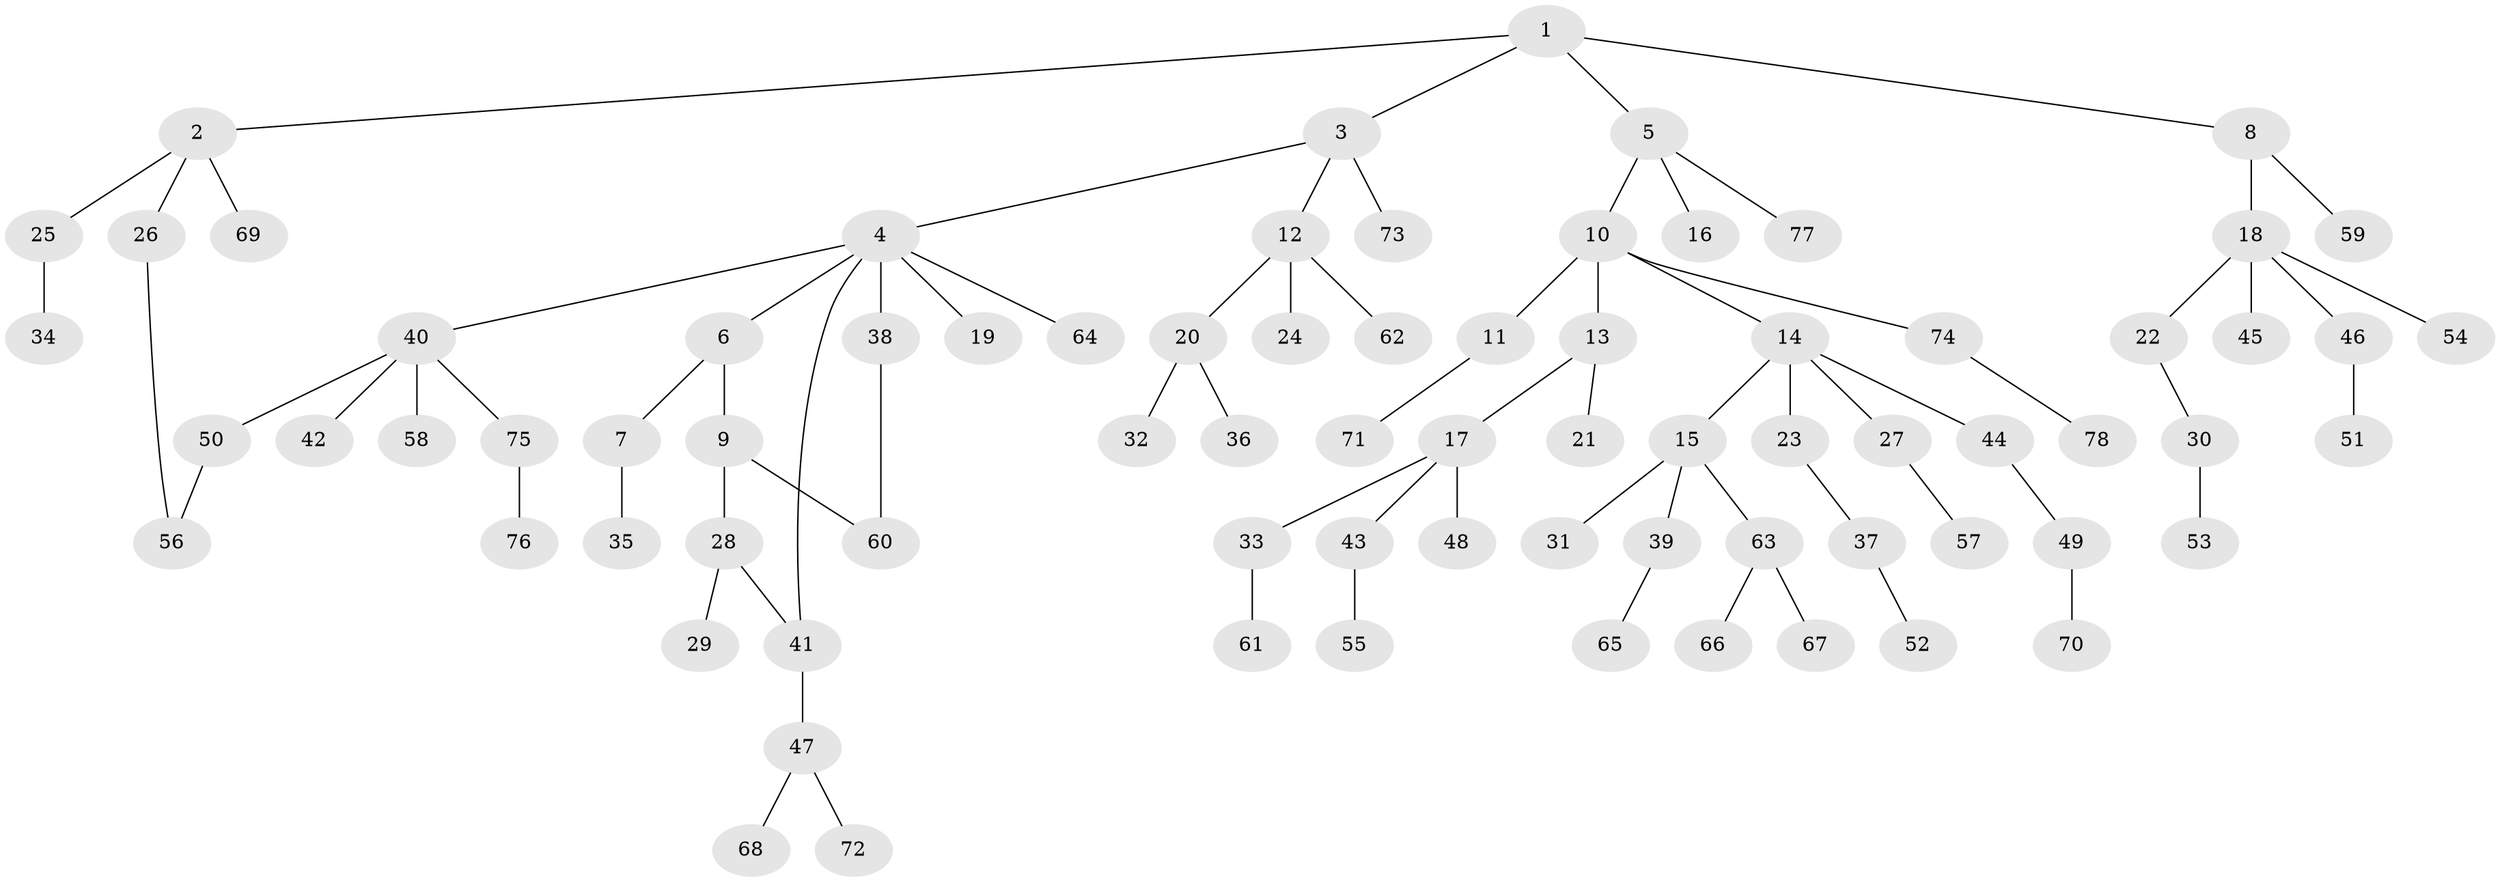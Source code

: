 // Generated by graph-tools (version 1.1) at 2025/25/03/09/25 03:25:27]
// undirected, 78 vertices, 80 edges
graph export_dot {
graph [start="1"]
  node [color=gray90,style=filled];
  1;
  2;
  3;
  4;
  5;
  6;
  7;
  8;
  9;
  10;
  11;
  12;
  13;
  14;
  15;
  16;
  17;
  18;
  19;
  20;
  21;
  22;
  23;
  24;
  25;
  26;
  27;
  28;
  29;
  30;
  31;
  32;
  33;
  34;
  35;
  36;
  37;
  38;
  39;
  40;
  41;
  42;
  43;
  44;
  45;
  46;
  47;
  48;
  49;
  50;
  51;
  52;
  53;
  54;
  55;
  56;
  57;
  58;
  59;
  60;
  61;
  62;
  63;
  64;
  65;
  66;
  67;
  68;
  69;
  70;
  71;
  72;
  73;
  74;
  75;
  76;
  77;
  78;
  1 -- 2;
  1 -- 3;
  1 -- 5;
  1 -- 8;
  2 -- 25;
  2 -- 26;
  2 -- 69;
  3 -- 4;
  3 -- 12;
  3 -- 73;
  4 -- 6;
  4 -- 19;
  4 -- 38;
  4 -- 40;
  4 -- 64;
  4 -- 41;
  5 -- 10;
  5 -- 16;
  5 -- 77;
  6 -- 7;
  6 -- 9;
  7 -- 35;
  8 -- 18;
  8 -- 59;
  9 -- 28;
  9 -- 60;
  10 -- 11;
  10 -- 13;
  10 -- 14;
  10 -- 74;
  11 -- 71;
  12 -- 20;
  12 -- 24;
  12 -- 62;
  13 -- 17;
  13 -- 21;
  14 -- 15;
  14 -- 23;
  14 -- 27;
  14 -- 44;
  15 -- 31;
  15 -- 39;
  15 -- 63;
  17 -- 33;
  17 -- 43;
  17 -- 48;
  18 -- 22;
  18 -- 45;
  18 -- 46;
  18 -- 54;
  20 -- 32;
  20 -- 36;
  22 -- 30;
  23 -- 37;
  25 -- 34;
  26 -- 56;
  27 -- 57;
  28 -- 29;
  28 -- 41;
  30 -- 53;
  33 -- 61;
  37 -- 52;
  38 -- 60;
  39 -- 65;
  40 -- 42;
  40 -- 50;
  40 -- 58;
  40 -- 75;
  41 -- 47;
  43 -- 55;
  44 -- 49;
  46 -- 51;
  47 -- 68;
  47 -- 72;
  49 -- 70;
  50 -- 56;
  63 -- 66;
  63 -- 67;
  74 -- 78;
  75 -- 76;
}

